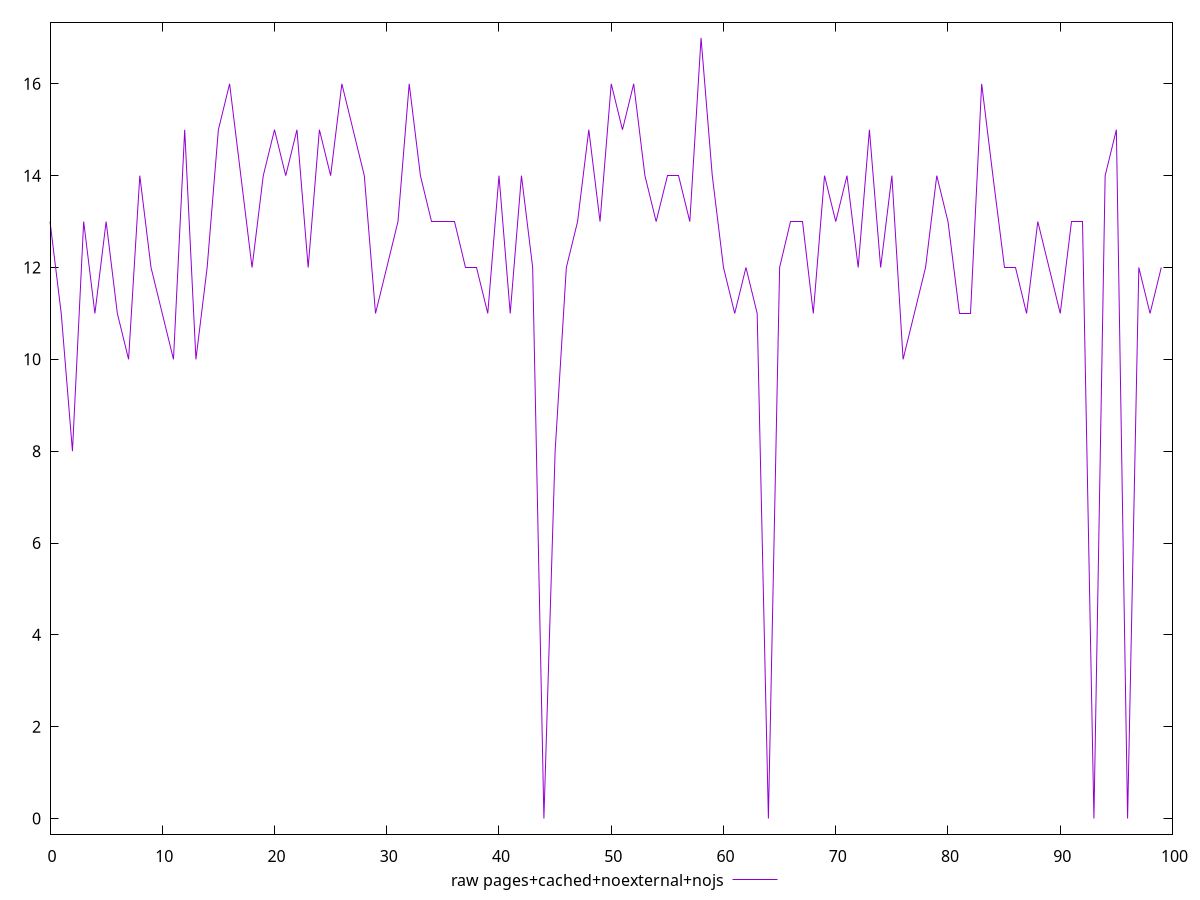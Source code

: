 $_rawPagesCachedNoexternalNojs <<EOF
13
11
8
13
11
13
11
10
14
12
11
10
15
10
12
15
16
14
12
14
15
14
15
12
15
14
16
15
14
11
12
13
16
14
13
13
13
12
12
11
14
11
14
12
0
8
12
13
15
13
16
15
16
14
13
14
14
13
17
14
12
11
12
11
0
12
13
13
11
14
13
14
12
15
12
14
10
11
12
14
13
11
11
16
14
12
12
11
13
12
11
13
13
0
14
15
0
12
11
12
EOF
set key outside below
set terminal pngcairo
set output "report_00005_2020-11-02T22-26-11.212Z/render-blocking-resources/pages+cached+noexternal+nojs//raw.png"
set yrange [-0.34:17.34]
plot $_rawPagesCachedNoexternalNojs title "raw pages+cached+noexternal+nojs" with line ,
